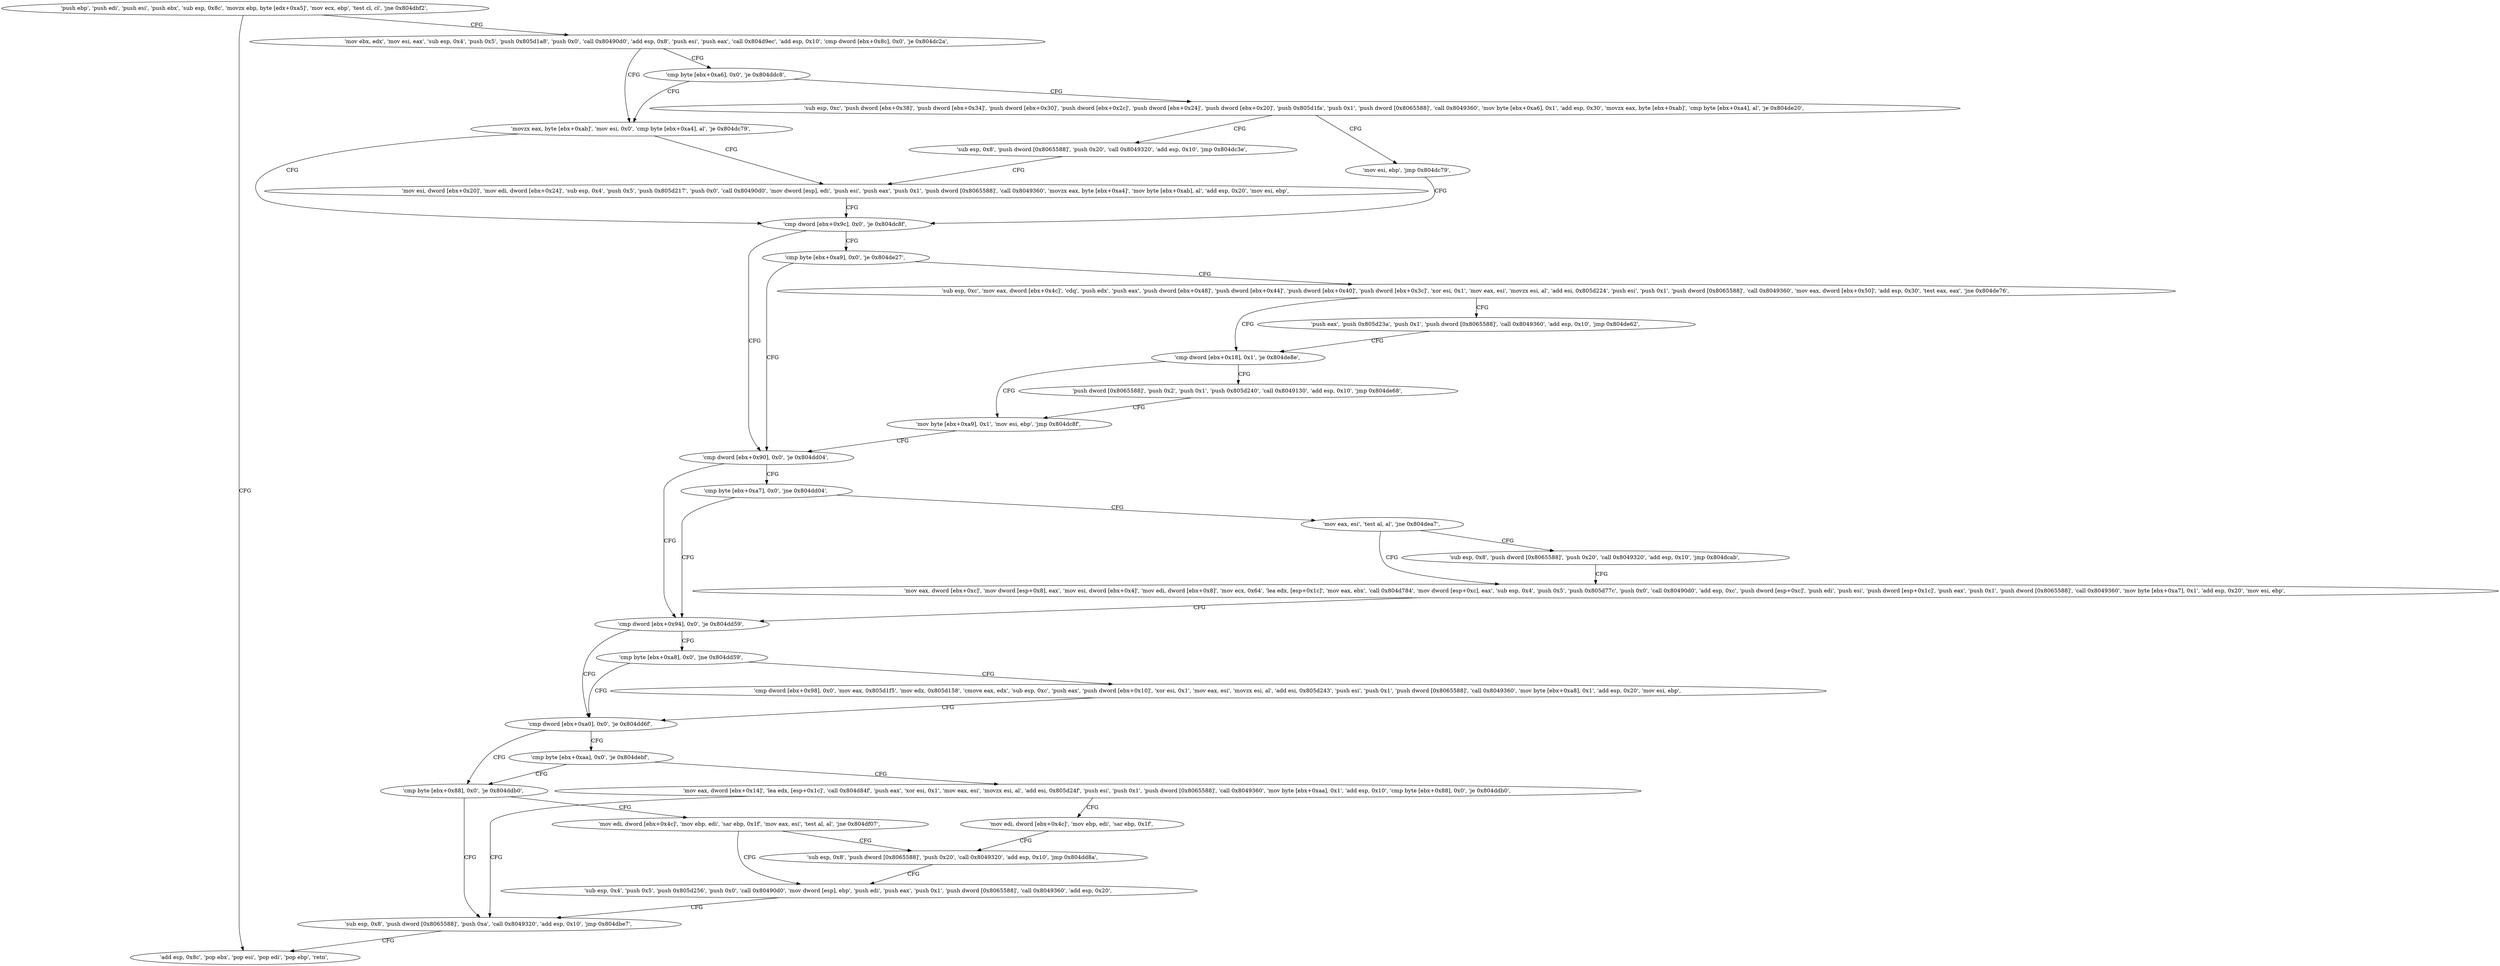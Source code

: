 digraph "func" {
"134536144" [label = "'push ebp', 'push edi', 'push esi', 'push ebx', 'sub esp, 0x8c', 'movzx ebp, byte [edx+0xa5]', 'mov ecx, ebp', 'test cl, cl', 'jne 0x804dbf2', " ]
"134536178" [label = "'mov ebx, edx', 'mov esi, eax', 'sub esp, 0x4', 'push 0x5', 'push 0x805d1a8', 'push 0x0', 'call 0x80490d0', 'add esp, 0x8', 'push esi', 'push eax', 'call 0x804d9ec', 'add esp, 0x10', 'cmp dword [ebx+0x8c], 0x0', 'je 0x804dc2a', " ]
"134536167" [label = "'add esp, 0x8c', 'pop ebx', 'pop esi', 'pop edi', 'pop ebp', 'retn', " ]
"134536234" [label = "'movzx eax, byte [ebx+0xab]', 'mov esi, 0x0', 'cmp byte [ebx+0xa4], al', 'je 0x804dc79', " ]
"134536221" [label = "'cmp byte [ebx+0xa6], 0x0', 'je 0x804ddc8', " ]
"134536313" [label = "'cmp dword [ebx+0x9c], 0x0', 'je 0x804dc8f', " ]
"134536254" [label = "'mov esi, dword [ebx+0x20]', 'mov edi, dword [ebx+0x24]', 'sub esp, 0x4', 'push 0x5', 'push 0x805d217', 'push 0x0', 'call 0x80490d0', 'mov dword [esp], edi', 'push esi', 'push eax', 'push 0x1', 'push dword [0x8065588]', 'call 0x8049360', 'movzx eax, byte [ebx+0xa4]', 'mov byte [ebx+0xab], al', 'add esp, 0x20', 'mov esi, ebp', " ]
"134536648" [label = "'sub esp, 0xc', 'push dword [ebx+0x38]', 'push dword [ebx+0x34]', 'push dword [ebx+0x30]', 'push dword [ebx+0x2c]', 'push dword [ebx+0x24]', 'push dword [ebx+0x20]', 'push 0x805d1fa', 'push 0x1', 'push dword [0x8065588]', 'call 0x8049360', 'mov byte [ebx+0xa6], 0x1', 'add esp, 0x30', 'movzx eax, byte [ebx+0xab]', 'cmp byte [ebx+0xa4], al', 'je 0x804de20', " ]
"134536335" [label = "'cmp dword [ebx+0x90], 0x0', 'je 0x804dd04', " ]
"134536322" [label = "'cmp byte [ebx+0xa9], 0x0', 'je 0x804de27', " ]
"134536736" [label = "'mov esi, ebp', 'jmp 0x804dc79', " ]
"134536712" [label = "'sub esp, 0x8', 'push dword [0x8065588]', 'push 0x20', 'call 0x8049320', 'add esp, 0x10', 'jmp 0x804dc3e', " ]
"134536452" [label = "'cmp dword [ebx+0x94], 0x0', 'je 0x804dd59', " ]
"134536344" [label = "'cmp byte [ebx+0xa7], 0x0', 'jne 0x804dd04', " ]
"134536743" [label = "'sub esp, 0xc', 'mov eax, dword [ebx+0x4c]', 'cdq', 'push edx', 'push eax', 'push dword [ebx+0x48]', 'push dword [ebx+0x44]', 'push dword [ebx+0x40]', 'push dword [ebx+0x3c]', 'xor esi, 0x1', 'mov eax, esi', 'movzx esi, al', 'add esi, 0x805d224', 'push esi', 'push 0x1', 'push dword [0x8065588]', 'call 0x8049360', 'mov eax, dword [ebx+0x50]', 'add esp, 0x30', 'test eax, eax', 'jne 0x804de76', " ]
"134536537" [label = "'cmp dword [ebx+0xa0], 0x0', 'je 0x804dd6f', " ]
"134536461" [label = "'cmp byte [ebx+0xa8], 0x0', 'jne 0x804dd59', " ]
"134536353" [label = "'mov eax, esi', 'test al, al', 'jne 0x804dea7', " ]
"134536822" [label = "'push eax', 'push 0x805d23a', 'push 0x1', 'push dword [0x8065588]', 'call 0x8049360', 'add esp, 0x10', 'jmp 0x804de62', " ]
"134536802" [label = "'cmp dword [ebx+0x18], 0x1', 'je 0x804de8e', " ]
"134536559" [label = "'cmp byte [ebx+0x88], 0x0', 'je 0x804ddb0', " ]
"134536546" [label = "'cmp byte [ebx+0xaa], 0x0', 'je 0x804debf', " ]
"134536470" [label = "'cmp dword [ebx+0x98], 0x0', 'mov eax, 0x805d1f5', 'mov edx, 0x805d158', 'cmove eax, edx', 'sub esp, 0xc', 'push eax', 'push dword [ebx+0x10]', 'xor esi, 0x1', 'mov eax, esi', 'movzx esi, al', 'add esi, 0x805d243', 'push esi', 'push 0x1', 'push dword [0x8065588]', 'call 0x8049360', 'mov byte [ebx+0xa8], 0x1', 'add esp, 0x20', 'mov esi, ebp', " ]
"134536871" [label = "'sub esp, 0x8', 'push dword [0x8065588]', 'push 0x20', 'call 0x8049320', 'add esp, 0x10', 'jmp 0x804dcab', " ]
"134536363" [label = "'mov eax, dword [ebx+0xc]', 'mov dword [esp+0x8], eax', 'mov esi, dword [ebx+0x4]', 'mov edi, dword [ebx+0x8]', 'mov ecx, 0x64', 'lea edx, [esp+0x1c]', 'mov eax, ebx', 'call 0x804d784', 'mov dword [esp+0xc], eax', 'sub esp, 0x4', 'push 0x5', 'push 0x805d77c', 'push 0x0', 'call 0x80490d0', 'add esp, 0xc', 'push dword [esp+0xc]', 'push edi', 'push esi', 'push dword [esp+0x1c]', 'push eax', 'push 0x1', 'push dword [0x8065588]', 'call 0x8049360', 'mov byte [ebx+0xa7], 0x1', 'add esp, 0x20', 'mov esi, ebp', " ]
"134536846" [label = "'push dword [0x8065588]', 'push 0x2', 'push 0x1', 'push 0x805d240', 'call 0x8049130', 'add esp, 0x10', 'jmp 0x804de68', " ]
"134536808" [label = "'mov byte [ebx+0xa9], 0x1', 'mov esi, ebp', 'jmp 0x804dc8f', " ]
"134536624" [label = "'sub esp, 0x8', 'push dword [0x8065588]', 'push 0xa', 'call 0x8049320', 'add esp, 0x10', 'jmp 0x804dbe7', " ]
"134536568" [label = "'mov edi, dword [ebx+0x4c]', 'mov ebp, edi', 'sar ebp, 0x1f', 'mov eax, esi', 'test al, al', 'jne 0x804df07', " ]
"134536895" [label = "'mov eax, dword [ebx+0x14]', 'lea edx, [esp+0x1c]', 'call 0x804d84f', 'push eax', 'xor esi, 0x1', 'mov eax, esi', 'movzx esi, al', 'add esi, 0x805d24f', 'push esi', 'push 0x1', 'push dword [0x8065588]', 'call 0x8049360', 'mov byte [ebx+0xaa], 0x1', 'add esp, 0x10', 'cmp byte [ebx+0x88], 0x0', 'je 0x804ddb0', " ]
"134536967" [label = "'sub esp, 0x8', 'push dword [0x8065588]', 'push 0x20', 'call 0x8049320', 'add esp, 0x10', 'jmp 0x804dd8a', " ]
"134536586" [label = "'sub esp, 0x4', 'push 0x5', 'push 0x805d256', 'push 0x0', 'call 0x80490d0', 'mov dword [esp], ebp', 'push edi', 'push eax', 'push 0x1', 'push dword [0x8065588]', 'call 0x8049360', 'add esp, 0x20', " ]
"134536959" [label = "'mov edi, dword [ebx+0x4c]', 'mov ebp, edi', 'sar ebp, 0x1f', " ]
"134536144" -> "134536178" [ label = "CFG" ]
"134536144" -> "134536167" [ label = "CFG" ]
"134536178" -> "134536234" [ label = "CFG" ]
"134536178" -> "134536221" [ label = "CFG" ]
"134536234" -> "134536313" [ label = "CFG" ]
"134536234" -> "134536254" [ label = "CFG" ]
"134536221" -> "134536648" [ label = "CFG" ]
"134536221" -> "134536234" [ label = "CFG" ]
"134536313" -> "134536335" [ label = "CFG" ]
"134536313" -> "134536322" [ label = "CFG" ]
"134536254" -> "134536313" [ label = "CFG" ]
"134536648" -> "134536736" [ label = "CFG" ]
"134536648" -> "134536712" [ label = "CFG" ]
"134536335" -> "134536452" [ label = "CFG" ]
"134536335" -> "134536344" [ label = "CFG" ]
"134536322" -> "134536743" [ label = "CFG" ]
"134536322" -> "134536335" [ label = "CFG" ]
"134536736" -> "134536313" [ label = "CFG" ]
"134536712" -> "134536254" [ label = "CFG" ]
"134536452" -> "134536537" [ label = "CFG" ]
"134536452" -> "134536461" [ label = "CFG" ]
"134536344" -> "134536452" [ label = "CFG" ]
"134536344" -> "134536353" [ label = "CFG" ]
"134536743" -> "134536822" [ label = "CFG" ]
"134536743" -> "134536802" [ label = "CFG" ]
"134536537" -> "134536559" [ label = "CFG" ]
"134536537" -> "134536546" [ label = "CFG" ]
"134536461" -> "134536537" [ label = "CFG" ]
"134536461" -> "134536470" [ label = "CFG" ]
"134536353" -> "134536871" [ label = "CFG" ]
"134536353" -> "134536363" [ label = "CFG" ]
"134536822" -> "134536802" [ label = "CFG" ]
"134536802" -> "134536846" [ label = "CFG" ]
"134536802" -> "134536808" [ label = "CFG" ]
"134536559" -> "134536624" [ label = "CFG" ]
"134536559" -> "134536568" [ label = "CFG" ]
"134536546" -> "134536895" [ label = "CFG" ]
"134536546" -> "134536559" [ label = "CFG" ]
"134536470" -> "134536537" [ label = "CFG" ]
"134536871" -> "134536363" [ label = "CFG" ]
"134536363" -> "134536452" [ label = "CFG" ]
"134536846" -> "134536808" [ label = "CFG" ]
"134536808" -> "134536335" [ label = "CFG" ]
"134536624" -> "134536167" [ label = "CFG" ]
"134536568" -> "134536967" [ label = "CFG" ]
"134536568" -> "134536586" [ label = "CFG" ]
"134536895" -> "134536624" [ label = "CFG" ]
"134536895" -> "134536959" [ label = "CFG" ]
"134536967" -> "134536586" [ label = "CFG" ]
"134536586" -> "134536624" [ label = "CFG" ]
"134536959" -> "134536967" [ label = "CFG" ]
}
